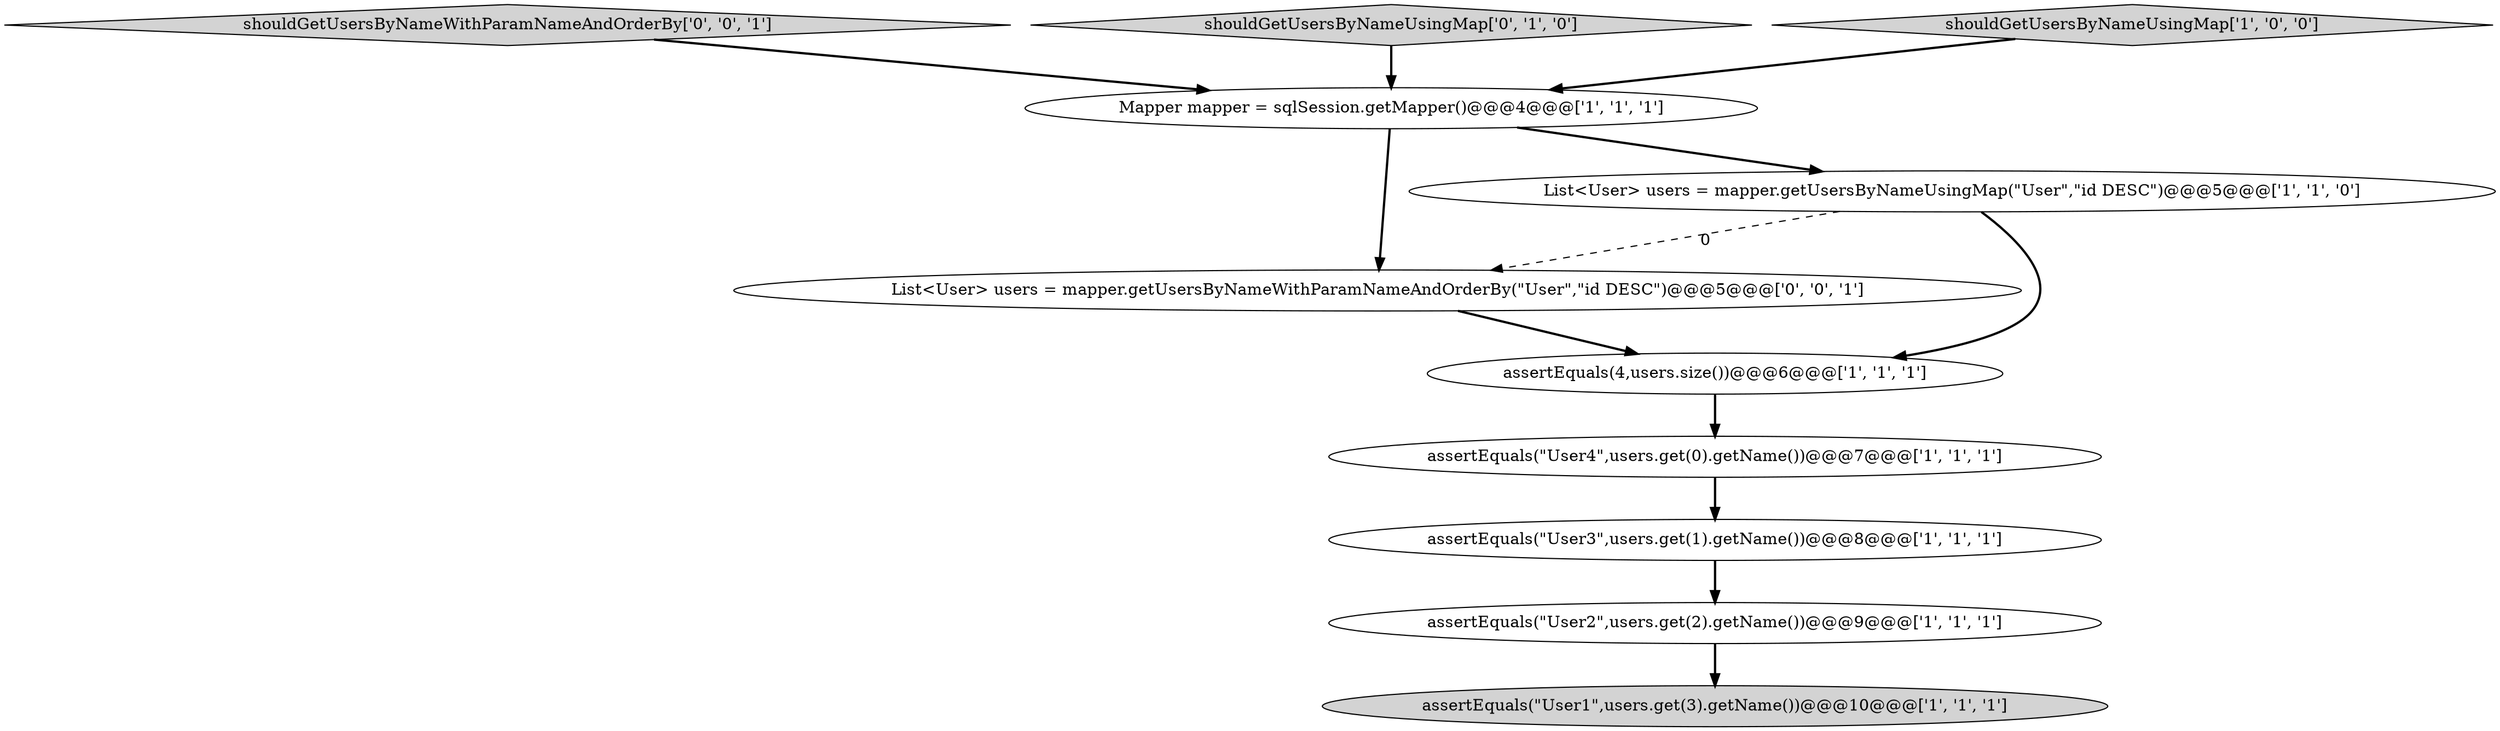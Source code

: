 digraph {
2 [style = filled, label = "assertEquals(\"User1\",users.get(3).getName())@@@10@@@['1', '1', '1']", fillcolor = lightgray, shape = ellipse image = "AAA0AAABBB1BBB"];
9 [style = filled, label = "shouldGetUsersByNameWithParamNameAndOrderBy['0', '0', '1']", fillcolor = lightgray, shape = diamond image = "AAA0AAABBB3BBB"];
10 [style = filled, label = "List<User> users = mapper.getUsersByNameWithParamNameAndOrderBy(\"User\",\"id DESC\")@@@5@@@['0', '0', '1']", fillcolor = white, shape = ellipse image = "AAA0AAABBB3BBB"];
0 [style = filled, label = "List<User> users = mapper.getUsersByNameUsingMap(\"User\",\"id DESC\")@@@5@@@['1', '1', '0']", fillcolor = white, shape = ellipse image = "AAA0AAABBB1BBB"];
8 [style = filled, label = "shouldGetUsersByNameUsingMap['0', '1', '0']", fillcolor = lightgray, shape = diamond image = "AAA0AAABBB2BBB"];
3 [style = filled, label = "Mapper mapper = sqlSession.getMapper()@@@4@@@['1', '1', '1']", fillcolor = white, shape = ellipse image = "AAA0AAABBB1BBB"];
7 [style = filled, label = "shouldGetUsersByNameUsingMap['1', '0', '0']", fillcolor = lightgray, shape = diamond image = "AAA0AAABBB1BBB"];
4 [style = filled, label = "assertEquals(\"User3\",users.get(1).getName())@@@8@@@['1', '1', '1']", fillcolor = white, shape = ellipse image = "AAA0AAABBB1BBB"];
5 [style = filled, label = "assertEquals(4,users.size())@@@6@@@['1', '1', '1']", fillcolor = white, shape = ellipse image = "AAA0AAABBB1BBB"];
6 [style = filled, label = "assertEquals(\"User4\",users.get(0).getName())@@@7@@@['1', '1', '1']", fillcolor = white, shape = ellipse image = "AAA0AAABBB1BBB"];
1 [style = filled, label = "assertEquals(\"User2\",users.get(2).getName())@@@9@@@['1', '1', '1']", fillcolor = white, shape = ellipse image = "AAA0AAABBB1BBB"];
9->3 [style = bold, label=""];
3->10 [style = bold, label=""];
6->4 [style = bold, label=""];
4->1 [style = bold, label=""];
1->2 [style = bold, label=""];
10->5 [style = bold, label=""];
5->6 [style = bold, label=""];
0->10 [style = dashed, label="0"];
7->3 [style = bold, label=""];
3->0 [style = bold, label=""];
0->5 [style = bold, label=""];
8->3 [style = bold, label=""];
}
